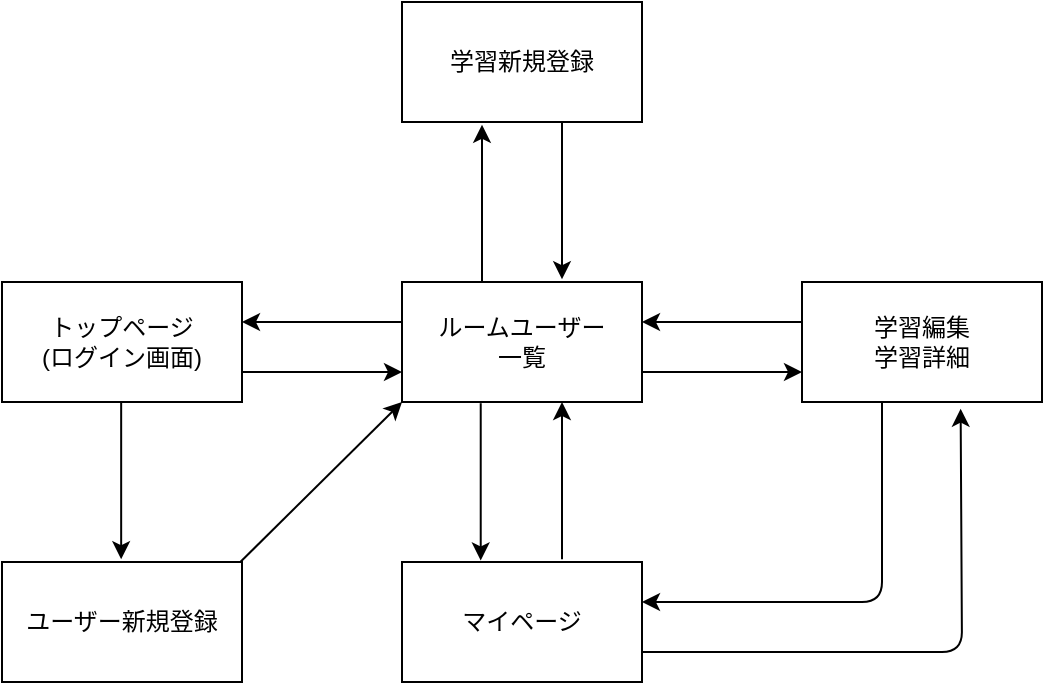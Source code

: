 <mxfile>
    <diagram id="KQtJSze5TokPbDwBIz2W" name="ページ1">
        <mxGraphModel dx="984" dy="659" grid="1" gridSize="10" guides="1" tooltips="1" connect="1" arrows="1" fold="1" page="1" pageScale="1" pageWidth="827" pageHeight="1169" math="0" shadow="0">
            <root>
                <mxCell id="0"/>
                <mxCell id="1" parent="0"/>
                <mxCell id="2" value="トップページ&lt;br&gt;(ログイン画面)" style="rounded=0;whiteSpace=wrap;html=1;" parent="1" vertex="1">
                    <mxGeometry y="280" width="120" height="60" as="geometry"/>
                </mxCell>
                <mxCell id="3" value="ルームユーザー&lt;br&gt;一覧" style="rounded=0;whiteSpace=wrap;html=1;" parent="1" vertex="1">
                    <mxGeometry x="200" y="280" width="120" height="60" as="geometry"/>
                </mxCell>
                <mxCell id="4" value="学習新規登録" style="rounded=0;whiteSpace=wrap;html=1;" parent="1" vertex="1">
                    <mxGeometry x="200" y="140" width="120" height="60" as="geometry"/>
                </mxCell>
                <mxCell id="5" value="学習編集&lt;br&gt;学習詳細" style="rounded=0;whiteSpace=wrap;html=1;" parent="1" vertex="1">
                    <mxGeometry x="400" y="280" width="120" height="60" as="geometry"/>
                </mxCell>
                <mxCell id="6" value="マイページ" style="rounded=0;whiteSpace=wrap;html=1;" parent="1" vertex="1">
                    <mxGeometry x="200" y="420" width="120" height="60" as="geometry"/>
                </mxCell>
                <mxCell id="7" value="" style="endArrow=classic;html=1;strokeWidth=1;" parent="1" edge="1">
                    <mxGeometry width="50" height="50" relative="1" as="geometry">
                        <mxPoint x="120" y="325" as="sourcePoint"/>
                        <mxPoint x="200" y="325" as="targetPoint"/>
                    </mxGeometry>
                </mxCell>
                <mxCell id="8" value="" style="endArrow=classic;html=1;strokeWidth=1;" parent="1" edge="1">
                    <mxGeometry width="50" height="50" relative="1" as="geometry">
                        <mxPoint x="320" y="325" as="sourcePoint"/>
                        <mxPoint x="400" y="325" as="targetPoint"/>
                    </mxGeometry>
                </mxCell>
                <mxCell id="9" value="" style="endArrow=classic;html=1;strokeWidth=1;" parent="1" edge="1">
                    <mxGeometry width="50" height="50" relative="1" as="geometry">
                        <mxPoint x="200" y="300" as="sourcePoint"/>
                        <mxPoint x="120" y="300" as="targetPoint"/>
                    </mxGeometry>
                </mxCell>
                <mxCell id="10" value="" style="endArrow=classic;html=1;strokeWidth=1;" parent="1" edge="1">
                    <mxGeometry width="50" height="50" relative="1" as="geometry">
                        <mxPoint x="400" y="300" as="sourcePoint"/>
                        <mxPoint x="320" y="300" as="targetPoint"/>
                    </mxGeometry>
                </mxCell>
                <mxCell id="11" value="" style="endArrow=classic;html=1;strokeWidth=1;entryX=0.328;entryY=-0.013;entryDx=0;entryDy=0;entryPerimeter=0;exitX=0.328;exitY=1.01;exitDx=0;exitDy=0;exitPerimeter=0;" parent="1" source="3" target="6" edge="1">
                    <mxGeometry width="50" height="50" relative="1" as="geometry">
                        <mxPoint x="240" y="409.82" as="sourcePoint"/>
                        <mxPoint x="300" y="377.534" as="targetPoint"/>
                    </mxGeometry>
                </mxCell>
                <mxCell id="12" value="" style="endArrow=classic;html=1;strokeWidth=1;entryX=0.328;entryY=-0.013;entryDx=0;entryDy=0;entryPerimeter=0;exitX=0.328;exitY=1.01;exitDx=0;exitDy=0;exitPerimeter=0;" parent="1" edge="1">
                    <mxGeometry width="50" height="50" relative="1" as="geometry">
                        <mxPoint x="280" y="200.0" as="sourcePoint"/>
                        <mxPoint x="280" y="278.62" as="targetPoint"/>
                    </mxGeometry>
                </mxCell>
                <mxCell id="13" value="" style="endArrow=classic;html=1;strokeWidth=1;entryX=0.328;entryY=-0.013;entryDx=0;entryDy=0;entryPerimeter=0;exitX=0.328;exitY=1.01;exitDx=0;exitDy=0;exitPerimeter=0;" parent="1" edge="1">
                    <mxGeometry width="50" height="50" relative="1" as="geometry">
                        <mxPoint x="280" y="418.62" as="sourcePoint"/>
                        <mxPoint x="280" y="340" as="targetPoint"/>
                    </mxGeometry>
                </mxCell>
                <mxCell id="14" value="" style="endArrow=classic;html=1;strokeWidth=1;entryX=0.328;entryY=-0.013;entryDx=0;entryDy=0;entryPerimeter=0;exitX=0.328;exitY=1.01;exitDx=0;exitDy=0;exitPerimeter=0;" parent="1" edge="1">
                    <mxGeometry width="50" height="50" relative="1" as="geometry">
                        <mxPoint x="240" y="280" as="sourcePoint"/>
                        <mxPoint x="240" y="201.38" as="targetPoint"/>
                    </mxGeometry>
                </mxCell>
                <mxCell id="15" value="" style="endArrow=classic;html=1;strokeWidth=1;entryX=1;entryY=0.333;entryDx=0;entryDy=0;entryPerimeter=0;exitX=0.328;exitY=1.01;exitDx=0;exitDy=0;exitPerimeter=0;" parent="1" target="6" edge="1">
                    <mxGeometry width="50" height="50" relative="1" as="geometry">
                        <mxPoint x="440" y="340" as="sourcePoint"/>
                        <mxPoint x="440" y="261.38" as="targetPoint"/>
                        <Array as="points">
                            <mxPoint x="440" y="440"/>
                        </Array>
                    </mxGeometry>
                </mxCell>
                <mxCell id="16" value="" style="endArrow=classic;html=1;strokeWidth=1;entryX=0.661;entryY=1.056;entryDx=0;entryDy=0;entryPerimeter=0;exitX=0.328;exitY=1.01;exitDx=0;exitDy=0;exitPerimeter=0;" parent="1" target="5" edge="1">
                    <mxGeometry width="50" height="50" relative="1" as="geometry">
                        <mxPoint x="320" y="465" as="sourcePoint"/>
                        <mxPoint x="440" y="370" as="targetPoint"/>
                        <Array as="points">
                            <mxPoint x="480" y="465"/>
                        </Array>
                    </mxGeometry>
                </mxCell>
                <mxCell id="81" value="ユーザー新規登録" style="rounded=0;whiteSpace=wrap;html=1;" parent="1" vertex="1">
                    <mxGeometry y="420" width="120" height="60" as="geometry"/>
                </mxCell>
                <mxCell id="82" value="" style="endArrow=classic;html=1;strokeWidth=1;entryX=0.328;entryY=-0.013;entryDx=0;entryDy=0;entryPerimeter=0;exitX=0.328;exitY=1.01;exitDx=0;exitDy=0;exitPerimeter=0;" parent="1" edge="1">
                    <mxGeometry width="50" height="50" relative="1" as="geometry">
                        <mxPoint x="59.58" y="340" as="sourcePoint"/>
                        <mxPoint x="59.58" y="418.62" as="targetPoint"/>
                    </mxGeometry>
                </mxCell>
                <mxCell id="83" value="" style="endArrow=classic;html=1;strokeWidth=1;entryX=0;entryY=1;entryDx=0;entryDy=0;exitX=0.328;exitY=1.01;exitDx=0;exitDy=0;exitPerimeter=0;" parent="1" target="3" edge="1">
                    <mxGeometry width="50" height="50" relative="1" as="geometry">
                        <mxPoint x="119.17" y="420" as="sourcePoint"/>
                        <mxPoint x="119.17" y="341.38" as="targetPoint"/>
                    </mxGeometry>
                </mxCell>
            </root>
        </mxGraphModel>
    </diagram>
</mxfile>